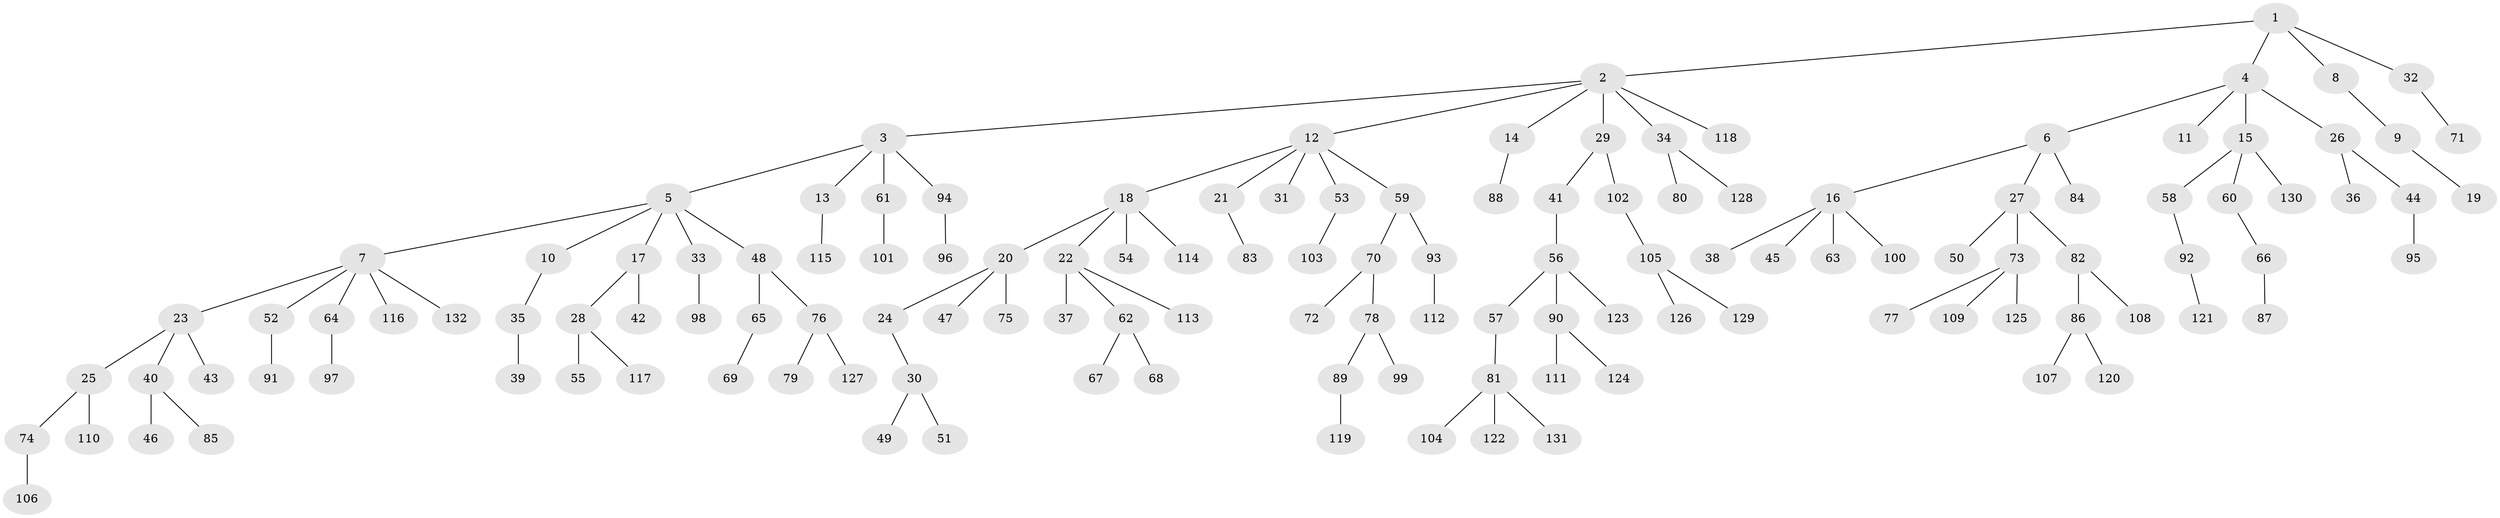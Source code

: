 // coarse degree distribution, {4: 0.0989010989010989, 8: 0.01098901098901099, 5: 0.03296703296703297, 6: 0.03296703296703297, 1: 0.5824175824175825, 2: 0.17582417582417584, 3: 0.06593406593406594}
// Generated by graph-tools (version 1.1) at 2025/52/02/27/25 19:52:11]
// undirected, 132 vertices, 131 edges
graph export_dot {
graph [start="1"]
  node [color=gray90,style=filled];
  1;
  2;
  3;
  4;
  5;
  6;
  7;
  8;
  9;
  10;
  11;
  12;
  13;
  14;
  15;
  16;
  17;
  18;
  19;
  20;
  21;
  22;
  23;
  24;
  25;
  26;
  27;
  28;
  29;
  30;
  31;
  32;
  33;
  34;
  35;
  36;
  37;
  38;
  39;
  40;
  41;
  42;
  43;
  44;
  45;
  46;
  47;
  48;
  49;
  50;
  51;
  52;
  53;
  54;
  55;
  56;
  57;
  58;
  59;
  60;
  61;
  62;
  63;
  64;
  65;
  66;
  67;
  68;
  69;
  70;
  71;
  72;
  73;
  74;
  75;
  76;
  77;
  78;
  79;
  80;
  81;
  82;
  83;
  84;
  85;
  86;
  87;
  88;
  89;
  90;
  91;
  92;
  93;
  94;
  95;
  96;
  97;
  98;
  99;
  100;
  101;
  102;
  103;
  104;
  105;
  106;
  107;
  108;
  109;
  110;
  111;
  112;
  113;
  114;
  115;
  116;
  117;
  118;
  119;
  120;
  121;
  122;
  123;
  124;
  125;
  126;
  127;
  128;
  129;
  130;
  131;
  132;
  1 -- 2;
  1 -- 4;
  1 -- 8;
  1 -- 32;
  2 -- 3;
  2 -- 12;
  2 -- 14;
  2 -- 29;
  2 -- 34;
  2 -- 118;
  3 -- 5;
  3 -- 13;
  3 -- 61;
  3 -- 94;
  4 -- 6;
  4 -- 11;
  4 -- 15;
  4 -- 26;
  5 -- 7;
  5 -- 10;
  5 -- 17;
  5 -- 33;
  5 -- 48;
  6 -- 16;
  6 -- 27;
  6 -- 84;
  7 -- 23;
  7 -- 52;
  7 -- 64;
  7 -- 116;
  7 -- 132;
  8 -- 9;
  9 -- 19;
  10 -- 35;
  12 -- 18;
  12 -- 21;
  12 -- 31;
  12 -- 53;
  12 -- 59;
  13 -- 115;
  14 -- 88;
  15 -- 58;
  15 -- 60;
  15 -- 130;
  16 -- 38;
  16 -- 45;
  16 -- 63;
  16 -- 100;
  17 -- 28;
  17 -- 42;
  18 -- 20;
  18 -- 22;
  18 -- 54;
  18 -- 114;
  20 -- 24;
  20 -- 47;
  20 -- 75;
  21 -- 83;
  22 -- 37;
  22 -- 62;
  22 -- 113;
  23 -- 25;
  23 -- 40;
  23 -- 43;
  24 -- 30;
  25 -- 74;
  25 -- 110;
  26 -- 36;
  26 -- 44;
  27 -- 50;
  27 -- 73;
  27 -- 82;
  28 -- 55;
  28 -- 117;
  29 -- 41;
  29 -- 102;
  30 -- 49;
  30 -- 51;
  32 -- 71;
  33 -- 98;
  34 -- 80;
  34 -- 128;
  35 -- 39;
  40 -- 46;
  40 -- 85;
  41 -- 56;
  44 -- 95;
  48 -- 65;
  48 -- 76;
  52 -- 91;
  53 -- 103;
  56 -- 57;
  56 -- 90;
  56 -- 123;
  57 -- 81;
  58 -- 92;
  59 -- 70;
  59 -- 93;
  60 -- 66;
  61 -- 101;
  62 -- 67;
  62 -- 68;
  64 -- 97;
  65 -- 69;
  66 -- 87;
  70 -- 72;
  70 -- 78;
  73 -- 77;
  73 -- 109;
  73 -- 125;
  74 -- 106;
  76 -- 79;
  76 -- 127;
  78 -- 89;
  78 -- 99;
  81 -- 104;
  81 -- 122;
  81 -- 131;
  82 -- 86;
  82 -- 108;
  86 -- 107;
  86 -- 120;
  89 -- 119;
  90 -- 111;
  90 -- 124;
  92 -- 121;
  93 -- 112;
  94 -- 96;
  102 -- 105;
  105 -- 126;
  105 -- 129;
}
